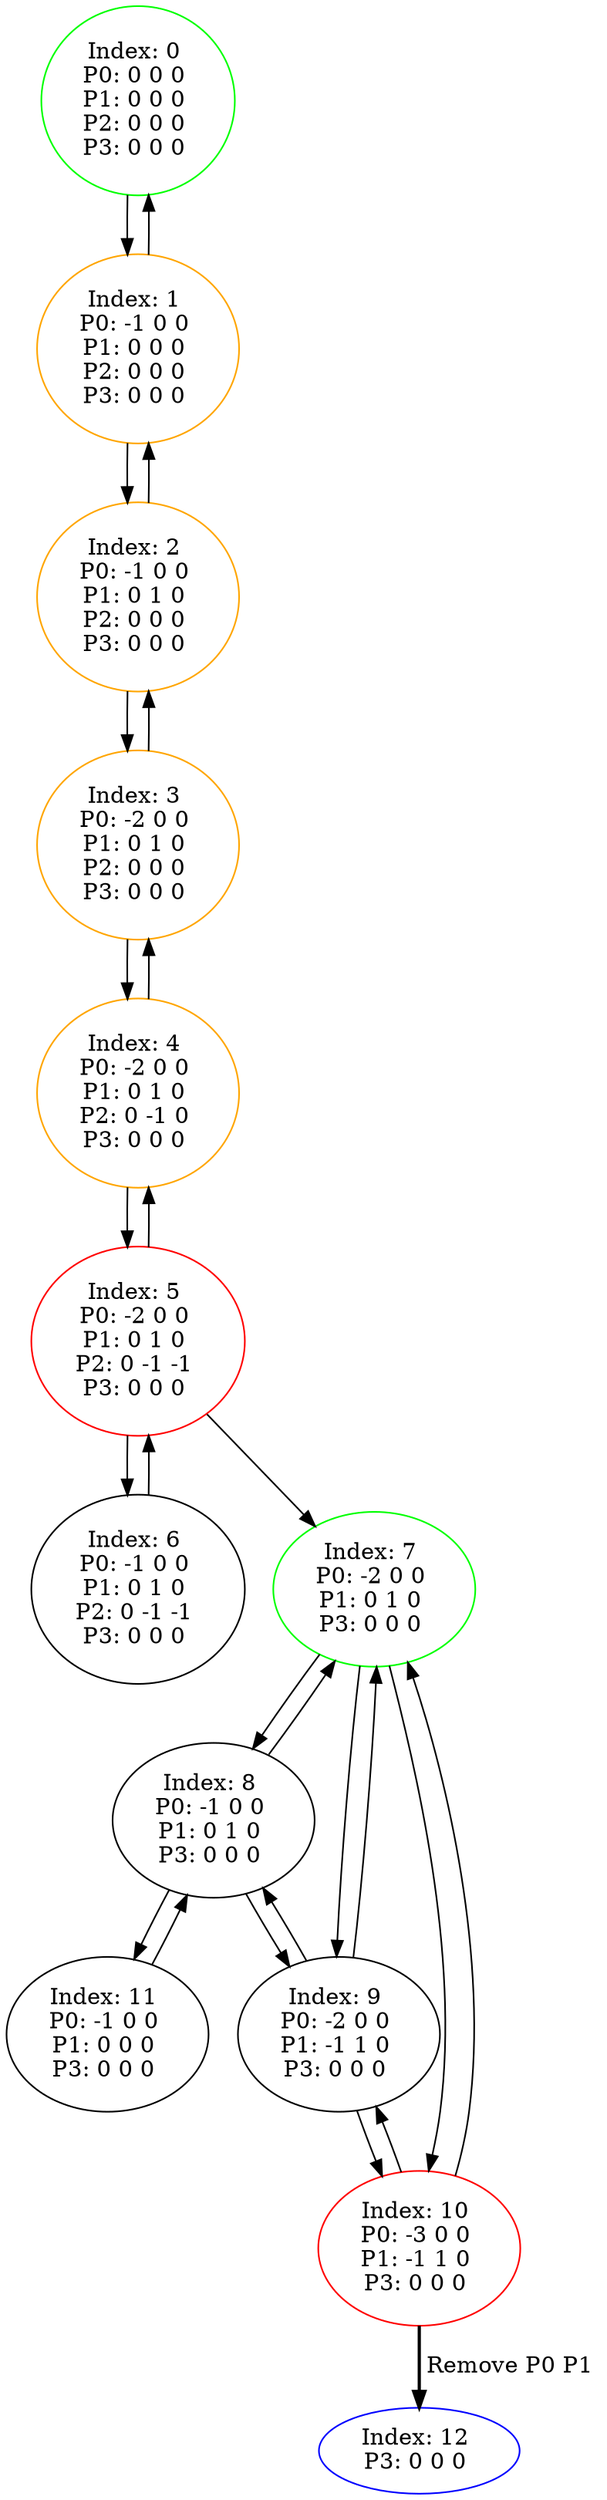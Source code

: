 digraph G {
color = "black"
0[label = "Index: 0 
P0: 0 0 0 
P1: 0 0 0 
P2: 0 0 0 
P3: 0 0 0 
", color = "green"]
1[label = "Index: 1 
P0: -1 0 0 
P1: 0 0 0 
P2: 0 0 0 
P3: 0 0 0 
", color = "orange"]
2[label = "Index: 2 
P0: -1 0 0 
P1: 0 1 0 
P2: 0 0 0 
P3: 0 0 0 
", color = "orange"]
3[label = "Index: 3 
P0: -2 0 0 
P1: 0 1 0 
P2: 0 0 0 
P3: 0 0 0 
", color = "orange"]
4[label = "Index: 4 
P0: -2 0 0 
P1: 0 1 0 
P2: 0 -1 0 
P3: 0 0 0 
", color = "orange"]
5[label = "Index: 5 
P0: -2 0 0 
P1: 0 1 0 
P2: 0 -1 -1 
P3: 0 0 0 
", color = "red"]
6[label = "Index: 6 
P0: -1 0 0 
P1: 0 1 0 
P2: 0 -1 -1 
P3: 0 0 0 
"]
7[label = "Index: 7 
P0: -2 0 0 
P1: 0 1 0 
P3: 0 0 0 
", color = "green"]
8[label = "Index: 8 
P0: -1 0 0 
P1: 0 1 0 
P3: 0 0 0 
"]
9[label = "Index: 9 
P0: -2 0 0 
P1: -1 1 0 
P3: 0 0 0 
"]
10[label = "Index: 10 
P0: -3 0 0 
P1: -1 1 0 
P3: 0 0 0 
", color = "red"]
11[label = "Index: 11 
P0: -1 0 0 
P1: 0 0 0 
P3: 0 0 0 
"]
12[label = "Index: 12 
P3: 0 0 0 
", color = "blue"]
0 -> 1

1 -> 0
1 -> 2

2 -> 1
2 -> 3

3 -> 2
3 -> 4

4 -> 3
4 -> 5

5 -> 4
5 -> 6
5 -> 7

6 -> 5

7 -> 8
7 -> 9
7 -> 10

8 -> 7
8 -> 11
8 -> 9

9 -> 7
9 -> 8
9 -> 10

10 -> 7
10 -> 9
10 -> 12[style=bold label=" Remove P0 P1 "];


11 -> 8

}
